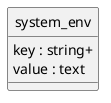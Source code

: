 @startuml uml
skinparam monochrome true
skinparam linetype ortho
hide circle

entity system_env {
  key : string+
  value : text
}

@enduml
